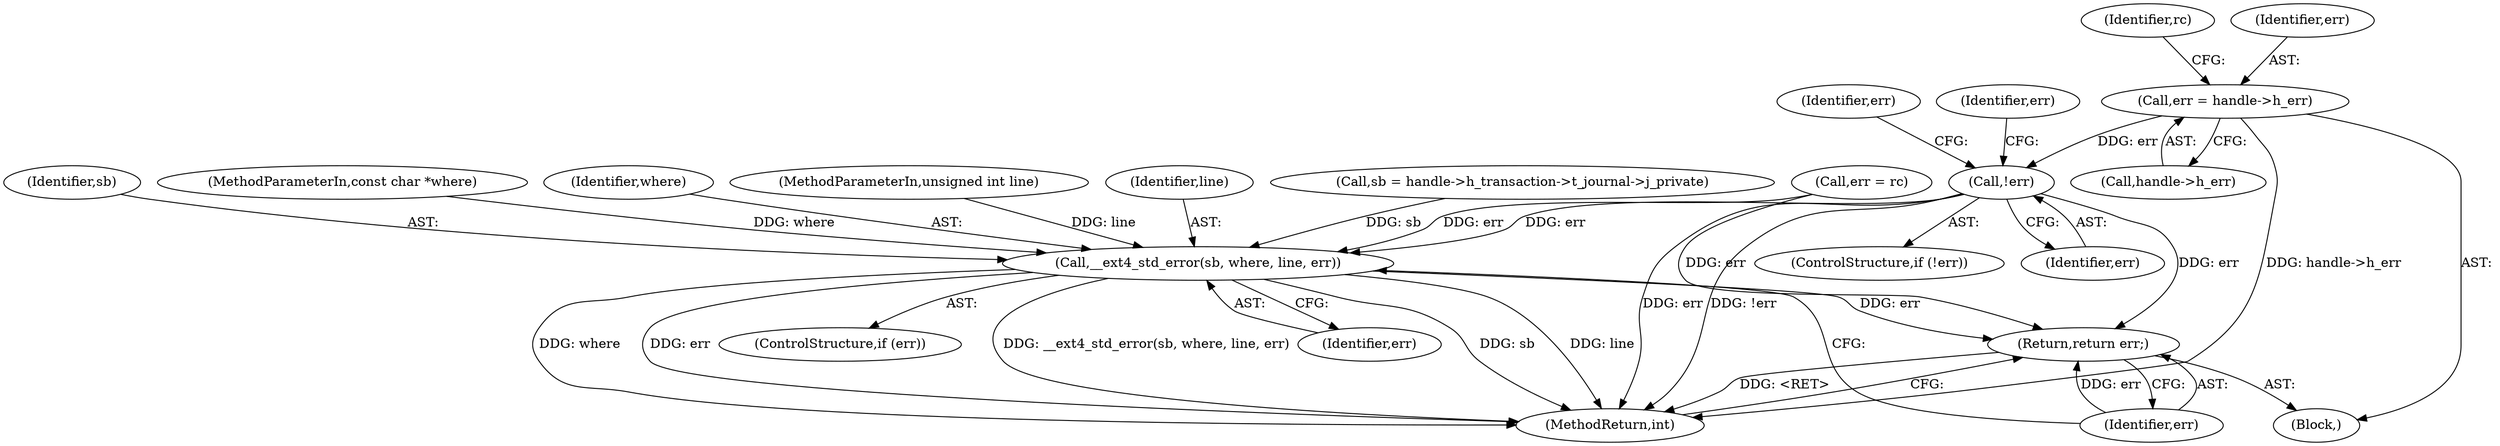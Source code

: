 digraph "1_linux_6934da9238da947628be83635e365df41064b09b@pointer" {
"1000145" [label="(Call,err = handle->h_err)"];
"1000155" [label="(Call,!err)"];
"1000162" [label="(Call,__ext4_std_error(sb, where, line, err))"];
"1000167" [label="(Return,return err;)"];
"1000166" [label="(Identifier,err)"];
"1000158" [label="(Identifier,err)"];
"1000162" [label="(Call,__ext4_std_error(sb, where, line, err))"];
"1000169" [label="(MethodReturn,int)"];
"1000163" [label="(Identifier,sb)"];
"1000151" [label="(Identifier,rc)"];
"1000147" [label="(Call,handle->h_err)"];
"1000101" [label="(MethodParameterIn,const char *where)"];
"1000160" [label="(ControlStructure,if (err))"];
"1000164" [label="(Identifier,where)"];
"1000154" [label="(ControlStructure,if (!err))"];
"1000102" [label="(MethodParameterIn,unsigned int line)"];
"1000161" [label="(Identifier,err)"];
"1000155" [label="(Call,!err)"];
"1000157" [label="(Call,err = rc)"];
"1000145" [label="(Call,err = handle->h_err)"];
"1000156" [label="(Identifier,err)"];
"1000165" [label="(Identifier,line)"];
"1000136" [label="(Call,sb = handle->h_transaction->t_journal->j_private)"];
"1000104" [label="(Block,)"];
"1000146" [label="(Identifier,err)"];
"1000167" [label="(Return,return err;)"];
"1000168" [label="(Identifier,err)"];
"1000145" -> "1000104"  [label="AST: "];
"1000145" -> "1000147"  [label="CFG: "];
"1000146" -> "1000145"  [label="AST: "];
"1000147" -> "1000145"  [label="AST: "];
"1000151" -> "1000145"  [label="CFG: "];
"1000145" -> "1000169"  [label="DDG: handle->h_err"];
"1000145" -> "1000155"  [label="DDG: err"];
"1000155" -> "1000154"  [label="AST: "];
"1000155" -> "1000156"  [label="CFG: "];
"1000156" -> "1000155"  [label="AST: "];
"1000158" -> "1000155"  [label="CFG: "];
"1000161" -> "1000155"  [label="CFG: "];
"1000155" -> "1000169"  [label="DDG: !err"];
"1000155" -> "1000169"  [label="DDG: err"];
"1000155" -> "1000162"  [label="DDG: err"];
"1000155" -> "1000167"  [label="DDG: err"];
"1000162" -> "1000160"  [label="AST: "];
"1000162" -> "1000166"  [label="CFG: "];
"1000163" -> "1000162"  [label="AST: "];
"1000164" -> "1000162"  [label="AST: "];
"1000165" -> "1000162"  [label="AST: "];
"1000166" -> "1000162"  [label="AST: "];
"1000168" -> "1000162"  [label="CFG: "];
"1000162" -> "1000169"  [label="DDG: line"];
"1000162" -> "1000169"  [label="DDG: where"];
"1000162" -> "1000169"  [label="DDG: err"];
"1000162" -> "1000169"  [label="DDG: sb"];
"1000162" -> "1000169"  [label="DDG: __ext4_std_error(sb, where, line, err)"];
"1000136" -> "1000162"  [label="DDG: sb"];
"1000101" -> "1000162"  [label="DDG: where"];
"1000102" -> "1000162"  [label="DDG: line"];
"1000157" -> "1000162"  [label="DDG: err"];
"1000162" -> "1000167"  [label="DDG: err"];
"1000167" -> "1000104"  [label="AST: "];
"1000167" -> "1000168"  [label="CFG: "];
"1000168" -> "1000167"  [label="AST: "];
"1000169" -> "1000167"  [label="CFG: "];
"1000167" -> "1000169"  [label="DDG: <RET>"];
"1000168" -> "1000167"  [label="DDG: err"];
"1000157" -> "1000167"  [label="DDG: err"];
}
